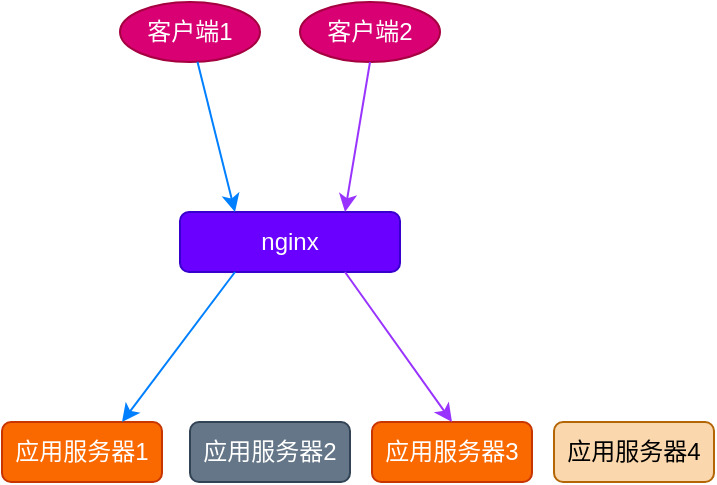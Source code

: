 <mxfile version="10.6.5" type="device"><diagram id="h0MjmAf0B8GWHc0tFqUN" name="Page-1"><mxGraphModel dx="754" dy="495" grid="1" gridSize="10" guides="1" tooltips="1" connect="1" arrows="1" fold="1" page="1" pageScale="1" pageWidth="827" pageHeight="1169" math="0" shadow="0"><root><mxCell id="0"/><mxCell id="1" parent="0"/><mxCell id="gZ4zJCmhufg5jwMhvvat-1" value="客户端1" style="ellipse;whiteSpace=wrap;html=1;fillColor=#d80073;strokeColor=#A50040;fontColor=#ffffff;" vertex="1" parent="1"><mxGeometry x="89" y="5" width="70" height="30" as="geometry"/></mxCell><mxCell id="gZ4zJCmhufg5jwMhvvat-2" value="客户端2" style="ellipse;whiteSpace=wrap;html=1;fillColor=#d80073;strokeColor=#A50040;fontColor=#ffffff;" vertex="1" parent="1"><mxGeometry x="179" y="5" width="70" height="30" as="geometry"/></mxCell><mxCell id="gZ4zJCmhufg5jwMhvvat-3" value="nginx" style="rounded=1;whiteSpace=wrap;html=1;fillColor=#6a00ff;strokeColor=#3700CC;fontColor=#ffffff;" vertex="1" parent="1"><mxGeometry x="119" y="110" width="110" height="30" as="geometry"/></mxCell><mxCell id="gZ4zJCmhufg5jwMhvvat-4" value="应用服务器1" style="rounded=1;whiteSpace=wrap;html=1;fillColor=#fa6800;strokeColor=#C73500;fontColor=#ffffff;" vertex="1" parent="1"><mxGeometry x="30" y="215" width="80" height="30" as="geometry"/></mxCell><mxCell id="gZ4zJCmhufg5jwMhvvat-8" value="" style="endArrow=classic;html=1;entryX=0.25;entryY=0;entryDx=0;entryDy=0;fillColor=#ffff88;strokeColor=#007FFF;" edge="1" parent="1" source="gZ4zJCmhufg5jwMhvvat-1" target="gZ4zJCmhufg5jwMhvvat-3"><mxGeometry width="50" height="50" relative="1" as="geometry"><mxPoint x="35" y="320" as="sourcePoint"/><mxPoint x="85" y="270" as="targetPoint"/></mxGeometry></mxCell><mxCell id="gZ4zJCmhufg5jwMhvvat-9" value="" style="endArrow=classic;html=1;exitX=0.25;exitY=1;exitDx=0;exitDy=0;entryX=0.75;entryY=0;entryDx=0;entryDy=0;strokeColor=#007FFF;" edge="1" parent="1" source="gZ4zJCmhufg5jwMhvvat-3" target="gZ4zJCmhufg5jwMhvvat-4"><mxGeometry width="50" height="50" relative="1" as="geometry"><mxPoint x="35" y="320" as="sourcePoint"/><mxPoint x="85" y="270" as="targetPoint"/></mxGeometry></mxCell><mxCell id="gZ4zJCmhufg5jwMhvvat-11" value="应用服务器2" style="rounded=1;whiteSpace=wrap;html=1;fillColor=#647687;strokeColor=#314354;fontColor=#ffffff;" vertex="1" parent="1"><mxGeometry x="124" y="215" width="80" height="30" as="geometry"/></mxCell><mxCell id="gZ4zJCmhufg5jwMhvvat-12" value="应用服务器3" style="rounded=1;whiteSpace=wrap;html=1;fillColor=#fa6800;strokeColor=#C73500;fontColor=#ffffff;" vertex="1" parent="1"><mxGeometry x="215" y="215" width="80" height="30" as="geometry"/></mxCell><mxCell id="gZ4zJCmhufg5jwMhvvat-13" value="应用服务器4" style="rounded=1;whiteSpace=wrap;html=1;fillColor=#fad7ac;strokeColor=#b46504;" vertex="1" parent="1"><mxGeometry x="306" y="215" width="80" height="30" as="geometry"/></mxCell><mxCell id="Fyh1C5vBb3lT2HSF5Kzx-1" value="" style="endArrow=classic;html=1;exitX=0.5;exitY=1;exitDx=0;exitDy=0;entryX=0.75;entryY=0;entryDx=0;entryDy=0;fillColor=#cce5ff;strokeColor=#9933FF;" edge="1" parent="1" source="gZ4zJCmhufg5jwMhvvat-2" target="gZ4zJCmhufg5jwMhvvat-3"><mxGeometry width="50" height="50" relative="1" as="geometry"><mxPoint x="35" y="320" as="sourcePoint"/><mxPoint x="85" y="270" as="targetPoint"/></mxGeometry></mxCell><mxCell id="Fyh1C5vBb3lT2HSF5Kzx-2" value="" style="endArrow=classic;html=1;exitX=0.75;exitY=1;exitDx=0;exitDy=0;entryX=0.5;entryY=0;entryDx=0;entryDy=0;fillColor=#ffff88;strokeColor=#9933FF;" edge="1" parent="1" source="gZ4zJCmhufg5jwMhvvat-3" target="gZ4zJCmhufg5jwMhvvat-12"><mxGeometry width="50" height="50" relative="1" as="geometry"><mxPoint x="35" y="320" as="sourcePoint"/><mxPoint x="85" y="270" as="targetPoint"/></mxGeometry></mxCell></root></mxGraphModel></diagram></mxfile>